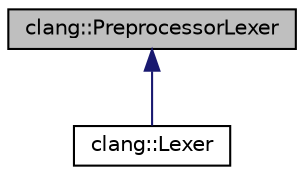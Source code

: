 digraph "clang::PreprocessorLexer"
{
 // LATEX_PDF_SIZE
  bgcolor="transparent";
  edge [fontname="Helvetica",fontsize="10",labelfontname="Helvetica",labelfontsize="10"];
  node [fontname="Helvetica",fontsize="10",shape=record];
  Node1 [label="clang::PreprocessorLexer",height=0.2,width=0.4,color="black", fillcolor="grey75", style="filled", fontcolor="black",tooltip=" "];
  Node1 -> Node2 [dir="back",color="midnightblue",fontsize="10",style="solid",fontname="Helvetica"];
  Node2 [label="clang::Lexer",height=0.2,width=0.4,color="black",URL="$classclang_1_1Lexer.html",tooltip="Lexer - This provides a simple interface that turns a text buffer into a stream of tokens."];
}
